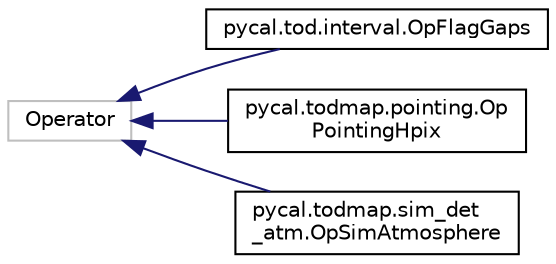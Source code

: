 digraph "Graphical Class Hierarchy"
{
  edge [fontname="Helvetica",fontsize="10",labelfontname="Helvetica",labelfontsize="10"];
  node [fontname="Helvetica",fontsize="10",shape=record];
  rankdir="LR";
  Node1 [label="Operator",height=0.2,width=0.4,color="grey75", fillcolor="white", style="filled"];
  Node1 -> Node2 [dir="back",color="midnightblue",fontsize="10",style="solid",fontname="Helvetica"];
  Node2 [label="pycal.tod.interval.OpFlagGaps",height=0.2,width=0.4,color="black", fillcolor="white", style="filled",URL="$classpycal_1_1tod_1_1interval_1_1_op_flag_gaps.html"];
  Node1 -> Node3 [dir="back",color="midnightblue",fontsize="10",style="solid",fontname="Helvetica"];
  Node3 [label="pycal.todmap.pointing.Op\lPointingHpix",height=0.2,width=0.4,color="black", fillcolor="white", style="filled",URL="$classpycal_1_1todmap_1_1pointing_1_1_op_pointing_hpix.html"];
  Node1 -> Node4 [dir="back",color="midnightblue",fontsize="10",style="solid",fontname="Helvetica"];
  Node4 [label="pycal.todmap.sim_det\l_atm.OpSimAtmosphere",height=0.2,width=0.4,color="black", fillcolor="white", style="filled",URL="$classpycal_1_1todmap_1_1sim__det__atm_1_1_op_sim_atmosphere.html"];
}

